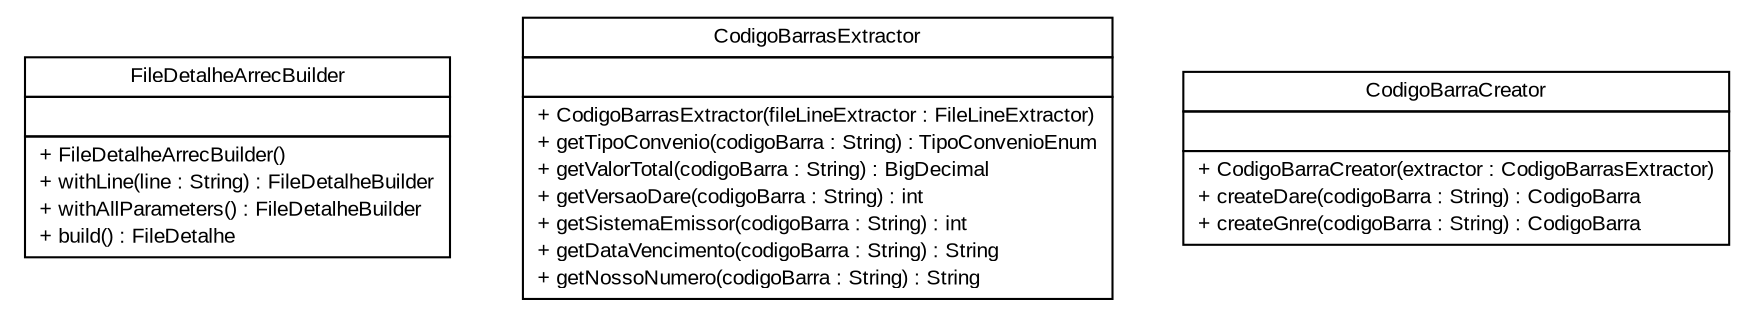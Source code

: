 #!/usr/local/bin/dot
#
# Class diagram 
# Generated by UMLGraph version R5_6 (http://www.umlgraph.org/)
#

digraph G {
	edge [fontname="arial",fontsize=10,labelfontname="arial",labelfontsize=10];
	node [fontname="arial",fontsize=10,shape=plaintext];
	nodesep=0.25;
	ranksep=0.5;
	// br.gov.to.sefaz.arr.processamento.domain.detalhe.arrecadacao.builder.FileDetalheArrecBuilder
	c9957 [label=<<table title="br.gov.to.sefaz.arr.processamento.domain.detalhe.arrecadacao.builder.FileDetalheArrecBuilder" border="0" cellborder="1" cellspacing="0" cellpadding="2" port="p" href="./FileDetalheArrecBuilder.html">
		<tr><td><table border="0" cellspacing="0" cellpadding="1">
<tr><td align="center" balign="center"> FileDetalheArrecBuilder </td></tr>
		</table></td></tr>
		<tr><td><table border="0" cellspacing="0" cellpadding="1">
<tr><td align="left" balign="left">  </td></tr>
		</table></td></tr>
		<tr><td><table border="0" cellspacing="0" cellpadding="1">
<tr><td align="left" balign="left"> + FileDetalheArrecBuilder() </td></tr>
<tr><td align="left" balign="left"> + withLine(line : String) : FileDetalheBuilder </td></tr>
<tr><td align="left" balign="left"> + withAllParameters() : FileDetalheBuilder </td></tr>
<tr><td align="left" balign="left"> + build() : FileDetalhe </td></tr>
		</table></td></tr>
		</table>>, URL="./FileDetalheArrecBuilder.html", fontname="arial", fontcolor="black", fontsize=10.0];
	// br.gov.to.sefaz.arr.processamento.domain.detalhe.arrecadacao.builder.CodigoBarrasExtractor
	c9958 [label=<<table title="br.gov.to.sefaz.arr.processamento.domain.detalhe.arrecadacao.builder.CodigoBarrasExtractor" border="0" cellborder="1" cellspacing="0" cellpadding="2" port="p" href="./CodigoBarrasExtractor.html">
		<tr><td><table border="0" cellspacing="0" cellpadding="1">
<tr><td align="center" balign="center"> CodigoBarrasExtractor </td></tr>
		</table></td></tr>
		<tr><td><table border="0" cellspacing="0" cellpadding="1">
<tr><td align="left" balign="left">  </td></tr>
		</table></td></tr>
		<tr><td><table border="0" cellspacing="0" cellpadding="1">
<tr><td align="left" balign="left"> + CodigoBarrasExtractor(fileLineExtractor : FileLineExtractor) </td></tr>
<tr><td align="left" balign="left"> + getTipoConvenio(codigoBarra : String) : TipoConvenioEnum </td></tr>
<tr><td align="left" balign="left"> + getValorTotal(codigoBarra : String) : BigDecimal </td></tr>
<tr><td align="left" balign="left"> + getVersaoDare(codigoBarra : String) : int </td></tr>
<tr><td align="left" balign="left"> + getSistemaEmissor(codigoBarra : String) : int </td></tr>
<tr><td align="left" balign="left"> + getDataVencimento(codigoBarra : String) : String </td></tr>
<tr><td align="left" balign="left"> + getNossoNumero(codigoBarra : String) : String </td></tr>
		</table></td></tr>
		</table>>, URL="./CodigoBarrasExtractor.html", fontname="arial", fontcolor="black", fontsize=10.0];
	// br.gov.to.sefaz.arr.processamento.domain.detalhe.arrecadacao.builder.CodigoBarraCreator
	c9959 [label=<<table title="br.gov.to.sefaz.arr.processamento.domain.detalhe.arrecadacao.builder.CodigoBarraCreator" border="0" cellborder="1" cellspacing="0" cellpadding="2" port="p" href="./CodigoBarraCreator.html">
		<tr><td><table border="0" cellspacing="0" cellpadding="1">
<tr><td align="center" balign="center"> CodigoBarraCreator </td></tr>
		</table></td></tr>
		<tr><td><table border="0" cellspacing="0" cellpadding="1">
<tr><td align="left" balign="left">  </td></tr>
		</table></td></tr>
		<tr><td><table border="0" cellspacing="0" cellpadding="1">
<tr><td align="left" balign="left"> + CodigoBarraCreator(extractor : CodigoBarrasExtractor) </td></tr>
<tr><td align="left" balign="left"> + createDare(codigoBarra : String) : CodigoBarra </td></tr>
<tr><td align="left" balign="left"> + createGnre(codigoBarra : String) : CodigoBarra </td></tr>
		</table></td></tr>
		</table>>, URL="./CodigoBarraCreator.html", fontname="arial", fontcolor="black", fontsize=10.0];
}

